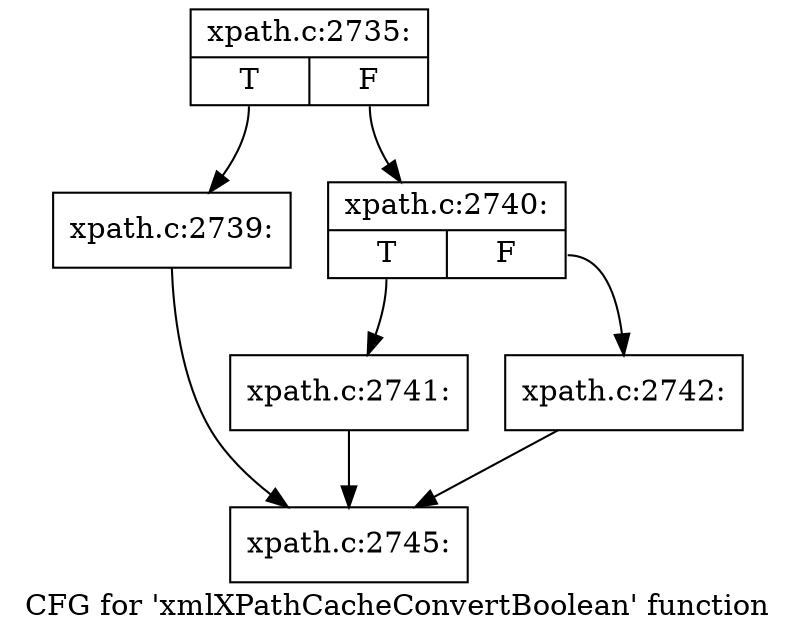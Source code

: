 digraph "CFG for 'xmlXPathCacheConvertBoolean' function" {
	label="CFG for 'xmlXPathCacheConvertBoolean' function";

	Node0x4e5a9e0 [shape=record,label="{xpath.c:2735:|{<s0>T|<s1>F}}"];
	Node0x4e5a9e0:s0 -> Node0x4e5b650;
	Node0x4e5a9e0:s1 -> Node0x4e5b6a0;
	Node0x4e5b650 [shape=record,label="{xpath.c:2739:}"];
	Node0x4e5b650 -> Node0x4e551a0;
	Node0x4e5b6a0 [shape=record,label="{xpath.c:2740:|{<s0>T|<s1>F}}"];
	Node0x4e5b6a0:s0 -> Node0x4e5bc90;
	Node0x4e5b6a0:s1 -> Node0x4e5bce0;
	Node0x4e5bc90 [shape=record,label="{xpath.c:2741:}"];
	Node0x4e5bc90 -> Node0x4e551a0;
	Node0x4e5bce0 [shape=record,label="{xpath.c:2742:}"];
	Node0x4e5bce0 -> Node0x4e551a0;
	Node0x4e551a0 [shape=record,label="{xpath.c:2745:}"];
}
